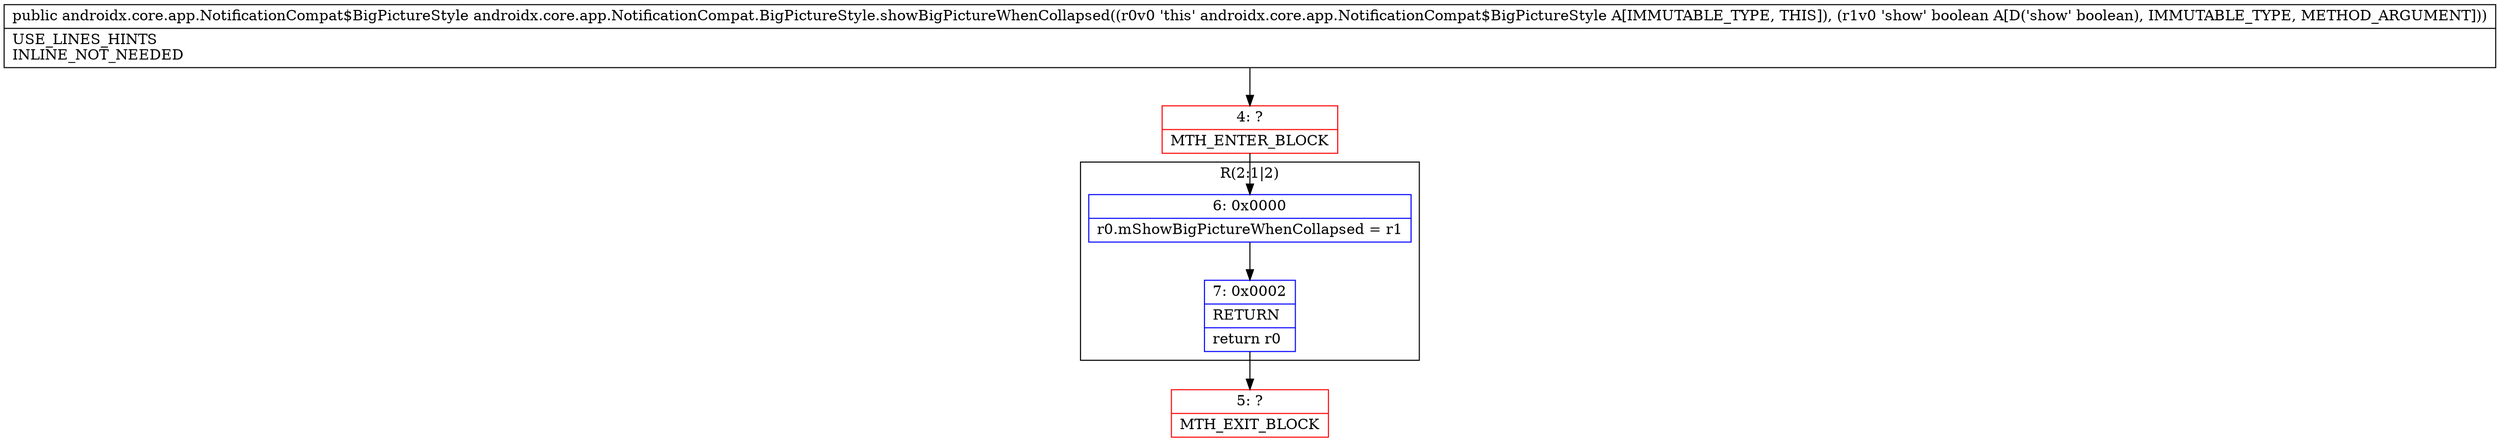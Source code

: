 digraph "CFG forandroidx.core.app.NotificationCompat.BigPictureStyle.showBigPictureWhenCollapsed(Z)Landroidx\/core\/app\/NotificationCompat$BigPictureStyle;" {
subgraph cluster_Region_65906466 {
label = "R(2:1|2)";
node [shape=record,color=blue];
Node_6 [shape=record,label="{6\:\ 0x0000|r0.mShowBigPictureWhenCollapsed = r1\l}"];
Node_7 [shape=record,label="{7\:\ 0x0002|RETURN\l|return r0\l}"];
}
Node_4 [shape=record,color=red,label="{4\:\ ?|MTH_ENTER_BLOCK\l}"];
Node_5 [shape=record,color=red,label="{5\:\ ?|MTH_EXIT_BLOCK\l}"];
MethodNode[shape=record,label="{public androidx.core.app.NotificationCompat$BigPictureStyle androidx.core.app.NotificationCompat.BigPictureStyle.showBigPictureWhenCollapsed((r0v0 'this' androidx.core.app.NotificationCompat$BigPictureStyle A[IMMUTABLE_TYPE, THIS]), (r1v0 'show' boolean A[D('show' boolean), IMMUTABLE_TYPE, METHOD_ARGUMENT]))  | USE_LINES_HINTS\lINLINE_NOT_NEEDED\l}"];
MethodNode -> Node_4;Node_6 -> Node_7;
Node_7 -> Node_5;
Node_4 -> Node_6;
}

